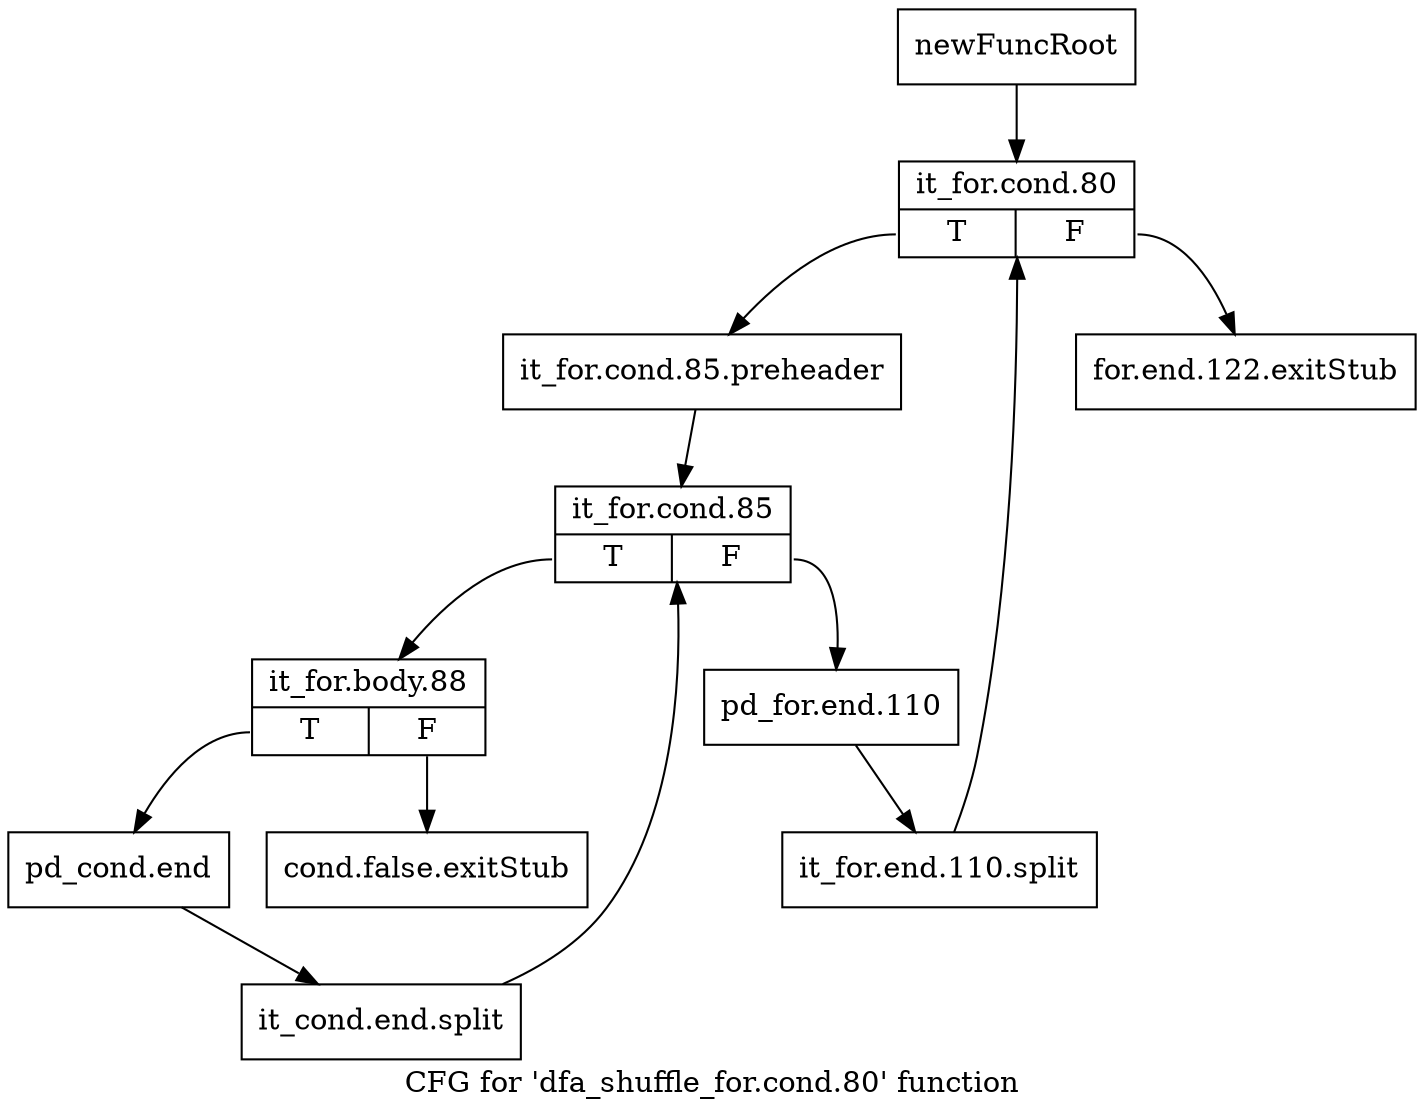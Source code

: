 digraph "CFG for 'dfa_shuffle_for.cond.80' function" {
	label="CFG for 'dfa_shuffle_for.cond.80' function";

	Node0x487ab30 [shape=record,label="{newFuncRoot}"];
	Node0x487ab30 -> Node0x487ac20;
	Node0x487ab80 [shape=record,label="{for.end.122.exitStub}"];
	Node0x487abd0 [shape=record,label="{cond.false.exitStub}"];
	Node0x487ac20 [shape=record,label="{it_for.cond.80|{<s0>T|<s1>F}}"];
	Node0x487ac20:s0 -> Node0x487ac70;
	Node0x487ac20:s1 -> Node0x487ab80;
	Node0x487ac70 [shape=record,label="{it_for.cond.85.preheader}"];
	Node0x487ac70 -> Node0x487acc0;
	Node0x487acc0 [shape=record,label="{it_for.cond.85|{<s0>T|<s1>F}}"];
	Node0x487acc0:s0 -> Node0x487ad60;
	Node0x487acc0:s1 -> Node0x487ad10;
	Node0x487ad10 [shape=record,label="{pd_for.end.110}"];
	Node0x487ad10 -> Node0x56142e0;
	Node0x56142e0 [shape=record,label="{it_for.end.110.split}"];
	Node0x56142e0 -> Node0x487ac20;
	Node0x487ad60 [shape=record,label="{it_for.body.88|{<s0>T|<s1>F}}"];
	Node0x487ad60:s0 -> Node0x487adb0;
	Node0x487ad60:s1 -> Node0x487abd0;
	Node0x487adb0 [shape=record,label="{pd_cond.end}"];
	Node0x487adb0 -> Node0x576ee80;
	Node0x576ee80 [shape=record,label="{it_cond.end.split}"];
	Node0x576ee80 -> Node0x487acc0;
}
